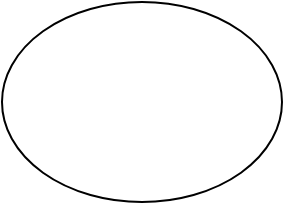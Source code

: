 <mxfile version="24.4.13" type="device">
  <diagram name="Page-1" id="jbqoIrMYTmfFKo1-5fJj">
    <mxGraphModel dx="864" dy="555" grid="1" gridSize="10" guides="1" tooltips="1" connect="1" arrows="1" fold="1" page="1" pageScale="1" pageWidth="850" pageHeight="1100" math="0" shadow="0">
      <root>
        <mxCell id="0" />
        <mxCell id="1" parent="0" />
        <mxCell id="jNiuGbE21xIB4Ryo9mgd-1" value="" style="ellipse;whiteSpace=wrap;html=1;" vertex="1" parent="1">
          <mxGeometry x="330" y="40" width="140" height="100" as="geometry" />
        </mxCell>
      </root>
    </mxGraphModel>
  </diagram>
</mxfile>
